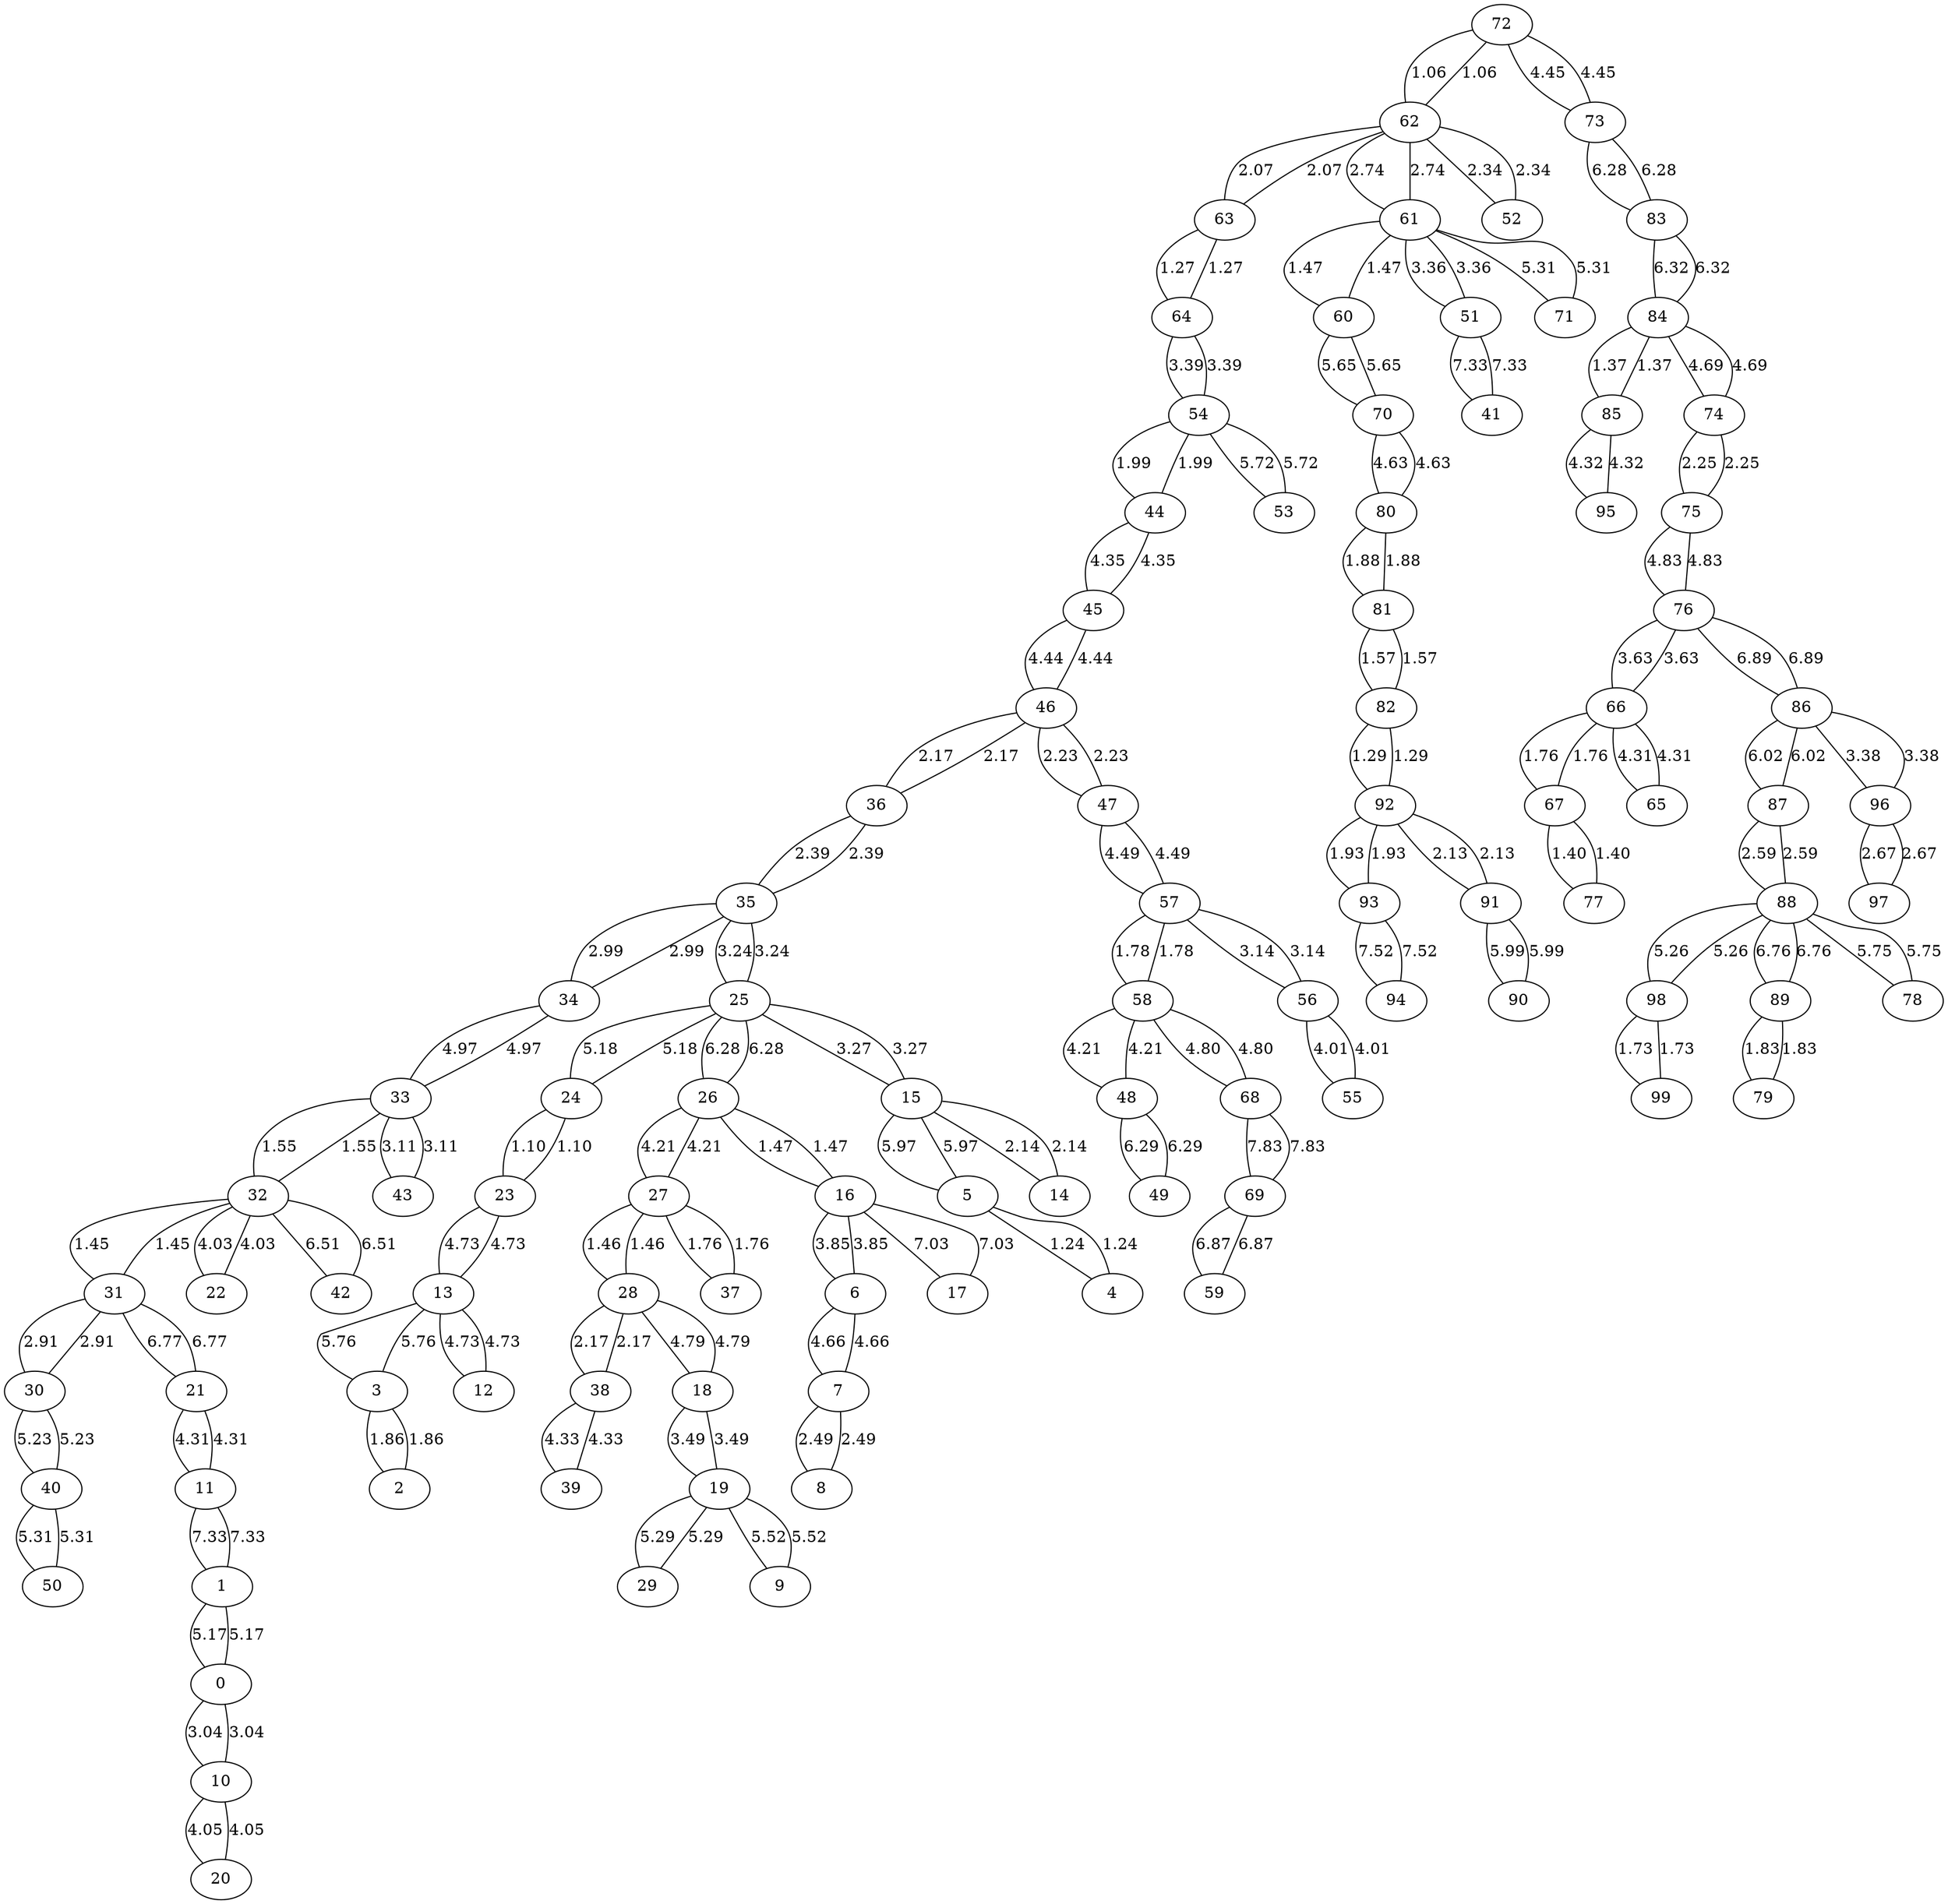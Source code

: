 graph sample {
72 -- 62 [label=1.06];
62 -- 72 [label=1.06];
24 -- 23 [label=1.10];
23 -- 24 [label=1.10];
5 -- 4 [label=1.24];
4 -- 5 [label=1.24];
64 -- 63 [label=1.27];
63 -- 64 [label=1.27];
92 -- 82 [label=1.29];
82 -- 92 [label=1.29];
85 -- 84 [label=1.37];
84 -- 85 [label=1.37];
77 -- 67 [label=1.40];
67 -- 77 [label=1.40];
32 -- 31 [label=1.45];
31 -- 32 [label=1.45];
28 -- 27 [label=1.46];
27 -- 28 [label=1.46];
61 -- 60 [label=1.47];
60 -- 61 [label=1.47];
26 -- 16 [label=1.47];
16 -- 26 [label=1.47];
33 -- 32 [label=1.55];
32 -- 33 [label=1.55];
82 -- 81 [label=1.57];
81 -- 82 [label=1.57];
99 -- 98 [label=1.73];
98 -- 99 [label=1.73];
67 -- 66 [label=1.76];
66 -- 67 [label=1.76];
37 -- 27 [label=1.76];
27 -- 37 [label=1.76];
58 -- 57 [label=1.78];
57 -- 58 [label=1.78];
89 -- 79 [label=1.83];
79 -- 89 [label=1.83];
3 -- 2 [label=1.86];
2 -- 3 [label=1.86];
81 -- 80 [label=1.88];
80 -- 81 [label=1.88];
93 -- 92 [label=1.93];
92 -- 93 [label=1.93];
54 -- 44 [label=1.99];
44 -- 54 [label=1.99];
63 -- 62 [label=2.07];
62 -- 63 [label=2.07];
92 -- 91 [label=2.13];
91 -- 92 [label=2.13];
15 -- 14 [label=2.14];
14 -- 15 [label=2.14];
46 -- 36 [label=2.17];
36 -- 46 [label=2.17];
38 -- 28 [label=2.17];
28 -- 38 [label=2.17];
47 -- 46 [label=2.23];
46 -- 47 [label=2.23];
75 -- 74 [label=2.25];
74 -- 75 [label=2.25];
62 -- 52 [label=2.34];
52 -- 62 [label=2.34];
36 -- 35 [label=2.39];
35 -- 36 [label=2.39];
8 -- 7 [label=2.49];
7 -- 8 [label=2.49];
88 -- 87 [label=2.59];
87 -- 88 [label=2.59];
97 -- 96 [label=2.67];
96 -- 97 [label=2.67];
62 -- 61 [label=2.74];
61 -- 62 [label=2.74];
31 -- 30 [label=2.91];
30 -- 31 [label=2.91];
35 -- 34 [label=2.99];
34 -- 35 [label=2.99];
10 -- 0 [label=3.04];
0 -- 10 [label=3.04];
43 -- 33 [label=3.11];
33 -- 43 [label=3.11];
57 -- 56 [label=3.14];
56 -- 57 [label=3.14];
35 -- 25 [label=3.24];
25 -- 35 [label=3.24];
25 -- 15 [label=3.27];
15 -- 25 [label=3.27];
61 -- 51 [label=3.36];
51 -- 61 [label=3.36];
96 -- 86 [label=3.38];
86 -- 96 [label=3.38];
64 -- 54 [label=3.39];
54 -- 64 [label=3.39];
19 -- 18 [label=3.49];
18 -- 19 [label=3.49];
76 -- 66 [label=3.63];
66 -- 76 [label=3.63];
16 -- 6 [label=3.85];
6 -- 16 [label=3.85];
56 -- 55 [label=4.01];
55 -- 56 [label=4.01];
32 -- 22 [label=4.03];
22 -- 32 [label=4.03];
20 -- 10 [label=4.05];
10 -- 20 [label=4.05];
58 -- 48 [label=4.21];
48 -- 58 [label=4.21];
27 -- 26 [label=4.21];
26 -- 27 [label=4.21];
66 -- 65 [label=4.31];
65 -- 66 [label=4.31];
21 -- 11 [label=4.31];
11 -- 21 [label=4.31];
95 -- 85 [label=4.32];
85 -- 95 [label=4.32];
39 -- 38 [label=4.33];
38 -- 39 [label=4.33];
45 -- 44 [label=4.35];
44 -- 45 [label=4.35];
46 -- 45 [label=4.44];
45 -- 46 [label=4.44];
73 -- 72 [label=4.45];
72 -- 73 [label=4.45];
57 -- 47 [label=4.49];
47 -- 57 [label=4.49];
80 -- 70 [label=4.63];
70 -- 80 [label=4.63];
7 -- 6 [label=4.66];
6 -- 7 [label=4.66];
84 -- 74 [label=4.69];
74 -- 84 [label=4.69];
13 -- 12 [label=4.73];
12 -- 13 [label=4.73];
23 -- 13 [label=4.73];
13 -- 23 [label=4.73];
28 -- 18 [label=4.79];
18 -- 28 [label=4.79];
68 -- 58 [label=4.80];
58 -- 68 [label=4.80];
76 -- 75 [label=4.83];
75 -- 76 [label=4.83];
34 -- 33 [label=4.97];
33 -- 34 [label=4.97];
1 -- 0 [label=5.17];
0 -- 1 [label=5.17];
25 -- 24 [label=5.18];
24 -- 25 [label=5.18];
40 -- 30 [label=5.23];
30 -- 40 [label=5.23];
98 -- 88 [label=5.26];
88 -- 98 [label=5.26];
29 -- 19 [label=5.29];
19 -- 29 [label=5.29];
71 -- 61 [label=5.31];
61 -- 71 [label=5.31];
50 -- 40 [label=5.31];
40 -- 50 [label=5.31];
19 -- 9 [label=5.52];
9 -- 19 [label=5.52];
70 -- 60 [label=5.65];
60 -- 70 [label=5.65];
54 -- 53 [label=5.72];
53 -- 54 [label=5.72];
88 -- 78 [label=5.75];
78 -- 88 [label=5.75];
13 -- 3 [label=5.76];
3 -- 13 [label=5.76];
15 -- 5 [label=5.97];
5 -- 15 [label=5.97];
91 -- 90 [label=5.99];
90 -- 91 [label=5.99];
87 -- 86 [label=6.02];
86 -- 87 [label=6.02];
26 -- 25 [label=6.28];
25 -- 26 [label=6.28];
83 -- 73 [label=6.28];
73 -- 83 [label=6.28];
49 -- 48 [label=6.29];
48 -- 49 [label=6.29];
84 -- 83 [label=6.32];
83 -- 84 [label=6.32];
42 -- 32 [label=6.51];
32 -- 42 [label=6.51];
89 -- 88 [label=6.76];
88 -- 89 [label=6.76];
31 -- 21 [label=6.77];
21 -- 31 [label=6.77];
69 -- 59 [label=6.87];
59 -- 69 [label=6.87];
86 -- 76 [label=6.89];
76 -- 86 [label=6.89];
17 -- 16 [label=7.03];
16 -- 17 [label=7.03];
51 -- 41 [label=7.33];
41 -- 51 [label=7.33];
11 -- 1 [label=7.33];
1 -- 11 [label=7.33];
94 -- 93 [label=7.52];
93 -- 94 [label=7.52];
69 -- 68 [label=7.83];
68 -- 69 [label=7.83];
}